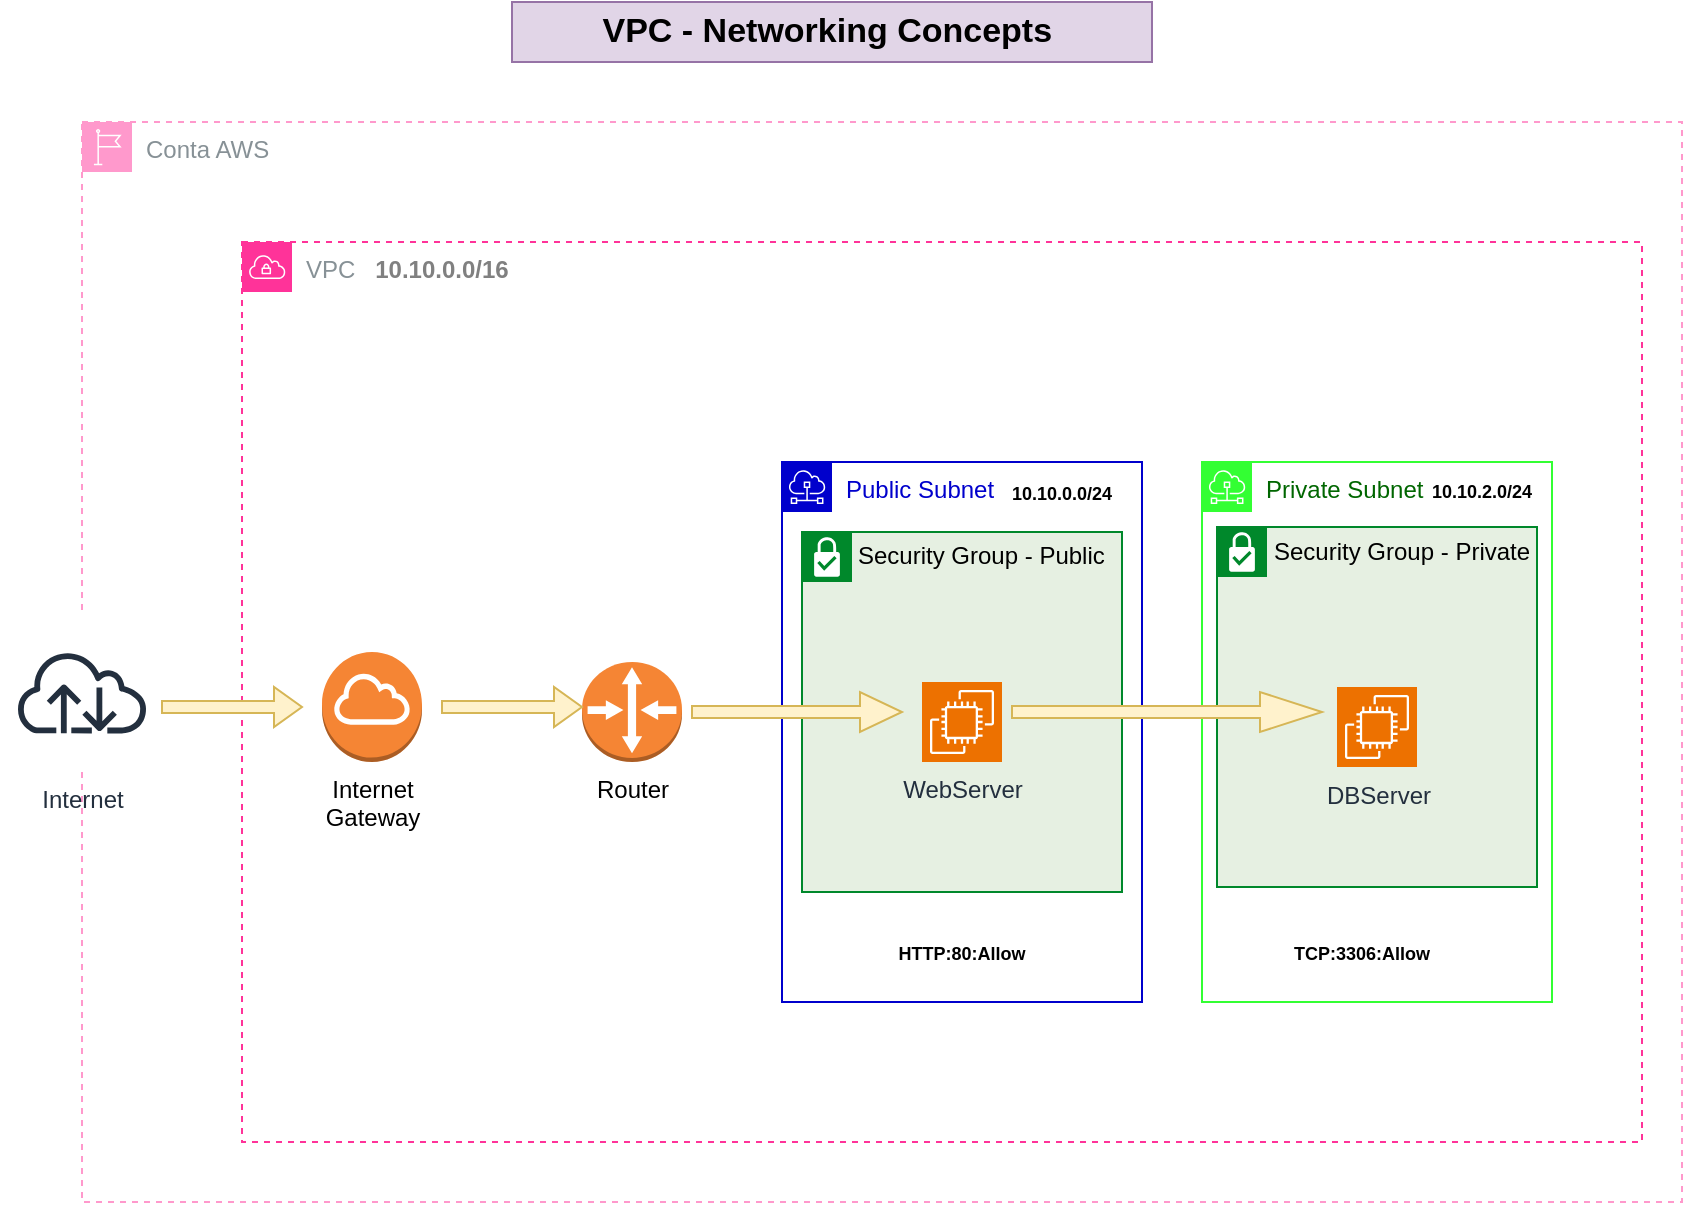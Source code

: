 <mxfile version="23.0.2" type="github">
  <diagram name="Page-1" id="SLWHONGWkRjtSyT5AdgG">
    <mxGraphModel dx="880" dy="460" grid="1" gridSize="10" guides="1" tooltips="1" connect="1" arrows="1" fold="1" page="1" pageScale="1" pageWidth="850" pageHeight="1100" math="0" shadow="0">
      <root>
        <mxCell id="0" />
        <mxCell id="1" parent="0" />
        <mxCell id="m3_3QXX9qVRo3jiGdw5e-1" value="Conta AWS" style="sketch=0;outlineConnect=0;gradientColor=none;html=1;whiteSpace=wrap;fontSize=12;fontStyle=0;shape=mxgraph.aws4.group;grIcon=mxgraph.aws4.group_region;strokeColor=#FF99CC;fillColor=none;verticalAlign=top;align=left;spacingLeft=30;fontColor=#879196;dashed=1;" parent="1" vertex="1">
          <mxGeometry x="50" y="110" width="800" height="540" as="geometry" />
        </mxCell>
        <mxCell id="m3_3QXX9qVRo3jiGdw5e-2" value="VPC" style="sketch=0;outlineConnect=0;gradientColor=none;html=1;whiteSpace=wrap;fontSize=12;fontStyle=0;shape=mxgraph.aws4.group;grIcon=mxgraph.aws4.group_vpc;strokeColor=#FF3399;fillColor=none;verticalAlign=top;align=left;spacingLeft=30;fontColor=#879196;dashed=1;" parent="1" vertex="1">
          <mxGeometry x="130" y="170" width="700" height="450" as="geometry" />
        </mxCell>
        <mxCell id="yEveSu3WVdJD4J6tH1P1-1" value="VPC - Networking Concepts&amp;nbsp;" style="text;strokeColor=#9673a6;align=center;fillColor=#e1d5e7;html=1;verticalAlign=middle;whiteSpace=wrap;rounded=0;fontStyle=1;fontSize=17;" vertex="1" parent="1">
          <mxGeometry x="265" y="50" width="320" height="30" as="geometry" />
        </mxCell>
        <mxCell id="yEveSu3WVdJD4J6tH1P1-2" value="Internet" style="sketch=0;outlineConnect=0;fontColor=#232F3E;gradientColor=none;strokeColor=#232F3E;fillColor=#ffffff;dashed=0;verticalLabelPosition=bottom;verticalAlign=top;align=center;html=1;fontSize=12;fontStyle=0;aspect=fixed;shape=mxgraph.aws4.resourceIcon;resIcon=mxgraph.aws4.internet;" vertex="1" parent="1">
          <mxGeometry x="10" y="355" width="80" height="80" as="geometry" />
        </mxCell>
        <mxCell id="yEveSu3WVdJD4J6tH1P1-4" value="Internet &lt;br&gt;Gateway" style="outlineConnect=0;dashed=0;verticalLabelPosition=bottom;verticalAlign=top;align=center;html=1;shape=mxgraph.aws3.internet_gateway;fillColor=#F58534;gradientColor=none;" vertex="1" parent="1">
          <mxGeometry x="170" y="375" width="50" height="55" as="geometry" />
        </mxCell>
        <mxCell id="yEveSu3WVdJD4J6tH1P1-6" value="Router" style="outlineConnect=0;dashed=0;verticalLabelPosition=bottom;verticalAlign=top;align=center;html=1;shape=mxgraph.aws3.router;fillColor=#F58534;gradientColor=none;" vertex="1" parent="1">
          <mxGeometry x="300" y="380" width="50" height="50" as="geometry" />
        </mxCell>
        <mxCell id="yEveSu3WVdJD4J6tH1P1-14" value="Security Group - Public" style="shape=mxgraph.ibm.box;prType=subnet;fontStyle=0;verticalAlign=top;align=left;spacingLeft=32;spacingTop=4;fillColor=#E6F0E2;rounded=0;whiteSpace=wrap;html=1;strokeColor=#00882B;strokeWidth=1;dashed=0;container=1;spacing=-4;collapsible=0;expand=0;recursiveResize=0;" vertex="1" parent="1">
          <mxGeometry x="410" y="315" width="160" height="180" as="geometry" />
        </mxCell>
        <mxCell id="yEveSu3WVdJD4J6tH1P1-9" value="WebServer" style="sketch=0;points=[[0,0,0],[0.25,0,0],[0.5,0,0],[0.75,0,0],[1,0,0],[0,1,0],[0.25,1,0],[0.5,1,0],[0.75,1,0],[1,1,0],[0,0.25,0],[0,0.5,0],[0,0.75,0],[1,0.25,0],[1,0.5,0],[1,0.75,0]];outlineConnect=0;fontColor=#232F3E;fillColor=#ED7100;strokeColor=#ffffff;dashed=0;verticalLabelPosition=bottom;verticalAlign=top;align=center;html=1;fontSize=12;fontStyle=0;aspect=fixed;shape=mxgraph.aws4.resourceIcon;resIcon=mxgraph.aws4.ec2;" vertex="1" parent="yEveSu3WVdJD4J6tH1P1-14">
          <mxGeometry x="60" y="75" width="40" height="40" as="geometry" />
        </mxCell>
        <mxCell id="yEveSu3WVdJD4J6tH1P1-15" value="Security Group - Private" style="shape=mxgraph.ibm.box;prType=subnet;fontStyle=0;verticalAlign=top;align=left;spacingLeft=32;spacingTop=4;fillColor=#E6F0E2;rounded=0;whiteSpace=wrap;html=1;strokeColor=#00882B;strokeWidth=1;dashed=0;container=1;spacing=-4;collapsible=0;expand=0;recursiveResize=0;" vertex="1" parent="1">
          <mxGeometry x="617.5" y="312.5" width="160" height="180" as="geometry" />
        </mxCell>
        <mxCell id="yEveSu3WVdJD4J6tH1P1-13" value="DBServer" style="sketch=0;points=[[0,0,0],[0.25,0,0],[0.5,0,0],[0.75,0,0],[1,0,0],[0,1,0],[0.25,1,0],[0.5,1,0],[0.75,1,0],[1,1,0],[0,0.25,0],[0,0.5,0],[0,0.75,0],[1,0.25,0],[1,0.5,0],[1,0.75,0]];outlineConnect=0;fontColor=#232F3E;fillColor=#ED7100;strokeColor=#ffffff;dashed=0;verticalLabelPosition=bottom;verticalAlign=top;align=center;html=1;fontSize=12;fontStyle=0;aspect=fixed;shape=mxgraph.aws4.resourceIcon;resIcon=mxgraph.aws4.ec2;" vertex="1" parent="yEveSu3WVdJD4J6tH1P1-15">
          <mxGeometry x="60" y="80" width="40" height="40" as="geometry" />
        </mxCell>
        <mxCell id="yEveSu3WVdJD4J6tH1P1-12" value="Public Subnet" style="sketch=0;outlineConnect=0;gradientColor=none;html=1;whiteSpace=wrap;fontSize=12;fontStyle=0;shape=mxgraph.aws4.group;grIcon=mxgraph.aws4.group_subnet;strokeColor=#0000CC;fillColor=none;verticalAlign=top;align=left;spacingLeft=30;fontColor=#0000CC;dashed=0;" vertex="1" parent="1">
          <mxGeometry x="400" y="280" width="180" height="270" as="geometry" />
        </mxCell>
        <mxCell id="yEveSu3WVdJD4J6tH1P1-11" value="&lt;font color=&quot;#006600&quot;&gt;Private Subnet&lt;/font&gt;" style="sketch=0;outlineConnect=0;gradientColor=none;html=1;whiteSpace=wrap;fontSize=12;fontStyle=0;shape=mxgraph.aws4.group;grIcon=mxgraph.aws4.group_subnet;strokeColor=#33FF33;fillColor=none;verticalAlign=top;align=left;spacingLeft=30;fontColor=#879196;dashed=0;" vertex="1" parent="1">
          <mxGeometry x="610" y="280" width="175" height="270" as="geometry" />
        </mxCell>
        <mxCell id="yEveSu3WVdJD4J6tH1P1-18" value="&lt;font style=&quot;font-size: 9px;&quot;&gt;&lt;b&gt;10.10.0.0/24&lt;/b&gt;&lt;/font&gt;" style="text;strokeColor=none;align=center;fillColor=none;html=1;verticalAlign=middle;whiteSpace=wrap;rounded=0;" vertex="1" parent="1">
          <mxGeometry x="510" y="280" width="60" height="30" as="geometry" />
        </mxCell>
        <mxCell id="yEveSu3WVdJD4J6tH1P1-19" value="&lt;font style=&quot;font-size: 9px;&quot;&gt;&lt;b&gt;10.10.2.0/24&lt;/b&gt;&lt;/font&gt;" style="text;strokeColor=none;align=center;fillColor=none;html=1;verticalAlign=middle;whiteSpace=wrap;rounded=0;" vertex="1" parent="1">
          <mxGeometry x="720" y="279" width="60" height="30" as="geometry" />
        </mxCell>
        <mxCell id="yEveSu3WVdJD4J6tH1P1-20" value="&lt;font style=&quot;font-size: 9px;&quot;&gt;&lt;b&gt;HTTP:80:Allow&lt;/b&gt;&lt;/font&gt;" style="text;strokeColor=none;align=center;fillColor=none;html=1;verticalAlign=middle;whiteSpace=wrap;rounded=0;" vertex="1" parent="1">
          <mxGeometry x="460" y="510" width="60" height="30" as="geometry" />
        </mxCell>
        <mxCell id="yEveSu3WVdJD4J6tH1P1-21" value="&lt;font style=&quot;font-size: 9px;&quot;&gt;&lt;b&gt;TCP:3306:Allow&lt;/b&gt;&lt;/font&gt;" style="text;strokeColor=none;align=center;fillColor=none;html=1;verticalAlign=middle;whiteSpace=wrap;rounded=0;" vertex="1" parent="1">
          <mxGeometry x="660" y="510" width="60" height="30" as="geometry" />
        </mxCell>
        <mxCell id="yEveSu3WVdJD4J6tH1P1-22" value="&lt;font color=&quot;#808080&quot; style=&quot;font-size: 12px;&quot;&gt;&lt;b style=&quot;font-size: 12px;&quot;&gt;10.10.0.0/16&lt;/b&gt;&lt;/font&gt;" style="text;strokeColor=none;align=center;fillColor=none;html=1;verticalAlign=middle;whiteSpace=wrap;rounded=0;fontSize=12;" vertex="1" parent="1">
          <mxGeometry x="160" y="169" width="140" height="30" as="geometry" />
        </mxCell>
        <mxCell id="yEveSu3WVdJD4J6tH1P1-25" value="" style="shape=singleArrow;whiteSpace=wrap;html=1;fillColor=#fff2cc;strokeColor=#d6b656;" vertex="1" parent="1">
          <mxGeometry x="90" y="392.5" width="70" height="20" as="geometry" />
        </mxCell>
        <mxCell id="yEveSu3WVdJD4J6tH1P1-27" value="" style="shape=singleArrow;whiteSpace=wrap;html=1;fillColor=#fff2cc;strokeColor=#d6b656;" vertex="1" parent="1">
          <mxGeometry x="230" y="392.5" width="70" height="20" as="geometry" />
        </mxCell>
        <mxCell id="yEveSu3WVdJD4J6tH1P1-29" value="" style="shape=singleArrow;whiteSpace=wrap;html=1;fillColor=#fff2cc;strokeColor=#d6b656;" vertex="1" parent="1">
          <mxGeometry x="355" y="395" width="105" height="20" as="geometry" />
        </mxCell>
        <mxCell id="yEveSu3WVdJD4J6tH1P1-30" value="" style="shape=singleArrow;whiteSpace=wrap;html=1;fillColor=#fff2cc;strokeColor=#d6b656;" vertex="1" parent="1">
          <mxGeometry x="515" y="395" width="155" height="20" as="geometry" />
        </mxCell>
      </root>
    </mxGraphModel>
  </diagram>
</mxfile>

